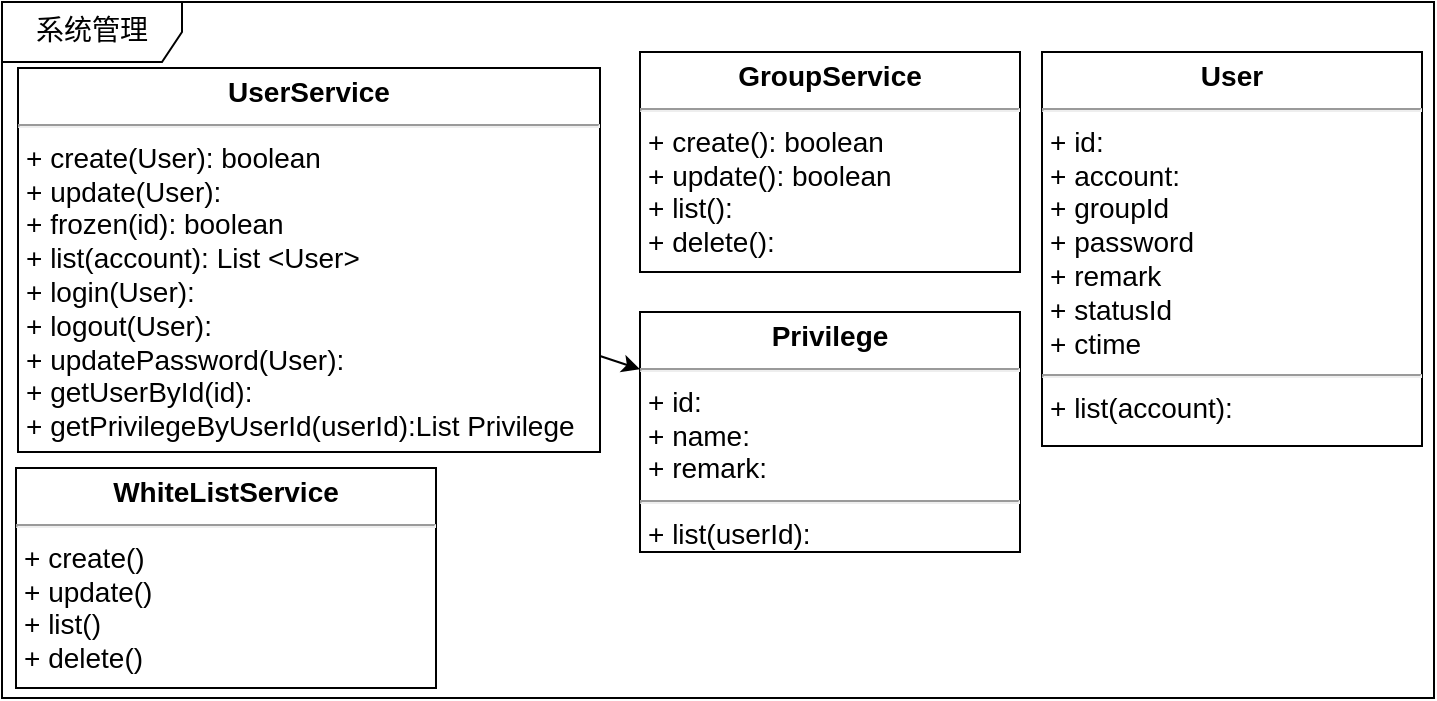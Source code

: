 <mxfile version="10.6.1" type="github"><diagram name="Page-1" id="c4acf3e9-155e-7222-9cf6-157b1a14988f"><mxGraphModel dx="1007" dy="579" grid="1" gridSize="10" guides="1" tooltips="1" connect="1" arrows="1" fold="1" page="1" pageScale="1" pageWidth="850" pageHeight="1100" background="#ffffff" math="0" shadow="0"><root><mxCell id="0"/><mxCell id="1" parent="0"/><mxCell id="17acba5748e5396b-1" value="系统管理" style="shape=umlFrame;whiteSpace=wrap;html=1;rounded=0;shadow=0;comic=0;labelBackgroundColor=none;strokeColor=#000000;strokeWidth=1;fillColor=#ffffff;fontFamily=Verdana;fontSize=14;fontColor=#000000;align=center;width=90;height=30;" parent="1" vertex="1"><mxGeometry x="51" y="45" width="716" height="348" as="geometry"/></mxCell><mxCell id="t1hmLruLxijfEGIuP8oO-6" style="rounded=0;orthogonalLoop=1;jettySize=auto;html=1;exitX=1;exitY=0.75;exitDx=0;exitDy=0;fontSize=14;" parent="1" source="vEkVPUGvCXJWhTbXQgpN-3" target="t1hmLruLxijfEGIuP8oO-4" edge="1"><mxGeometry relative="1" as="geometry"/></mxCell><mxCell id="vEkVPUGvCXJWhTbXQgpN-3" value="&lt;p style=&quot;margin: 4px 0px 0px ; text-align: center ; font-size: 14px&quot;&gt;&lt;b style=&quot;font-size: 14px&quot;&gt;UserService&lt;/b&gt;&lt;/p&gt;&lt;hr style=&quot;font-size: 14px&quot;&gt;&lt;p style=&quot;margin: 0px 0px 0px 4px ; font-size: 14px&quot;&gt;+ create(User): boolean&lt;br style=&quot;font-size: 14px&quot;&gt;&lt;/p&gt;&lt;p style=&quot;margin: 0px 0px 0px 4px ; font-size: 14px&quot;&gt;&lt;span style=&quot;font-size: 14px&quot;&gt;+ update(User):&lt;/span&gt;&lt;br style=&quot;font-size: 14px&quot;&gt;&lt;/p&gt;&lt;p style=&quot;margin: 0px 0px 0px 4px ; font-size: 14px&quot;&gt;+ frozen(id): boolean&lt;/p&gt;&lt;p style=&quot;margin: 0px 0px 0px 4px ; font-size: 14px&quot;&gt;+ list(account): List &amp;lt;User&amp;gt;&lt;/p&gt;&lt;p style=&quot;margin: 0px 0px 0px 4px ; font-size: 14px&quot;&gt;+ login(User):&lt;/p&gt;&lt;p style=&quot;margin: 0px 0px 0px 4px ; font-size: 14px&quot;&gt;+ logout(User):&lt;/p&gt;&lt;p style=&quot;margin: 0px 0px 0px 4px ; font-size: 14px&quot;&gt;+ updatePassword(User):&lt;/p&gt;&lt;p style=&quot;margin: 0px 0px 0px 4px ; font-size: 14px&quot;&gt;+ getUserById(id):&lt;/p&gt;&lt;p style=&quot;margin: 0px 0px 0px 4px ; font-size: 14px&quot;&gt;&lt;span style=&quot;font-size: 14px&quot;&gt;+ getPrivilegeByUserId(userId):&lt;/span&gt;&lt;span&gt;List Privilege&lt;/span&gt;&lt;/p&gt;&lt;div style=&quot;font-size: 14px&quot;&gt;&lt;br style=&quot;font-size: 14px&quot;&gt;&lt;/div&gt;" style="verticalAlign=top;align=left;overflow=fill;fontSize=14;fontFamily=Helvetica;html=1;" parent="1" vertex="1"><mxGeometry x="59" y="78" width="291" height="192" as="geometry"/></mxCell><mxCell id="t1hmLruLxijfEGIuP8oO-1" value="&lt;p style=&quot;margin: 4px 0px 0px ; text-align: center ; font-size: 14px&quot;&gt;&lt;b style=&quot;font-size: 14px&quot;&gt;GroupService&lt;/b&gt;&lt;/p&gt;&lt;hr style=&quot;font-size: 14px&quot;&gt;&lt;p style=&quot;margin: 0px 0px 0px 4px ; font-size: 14px&quot;&gt;+ create(): boolean&lt;br style=&quot;font-size: 14px&quot;&gt;&lt;/p&gt;&lt;p style=&quot;margin: 0px 0px 0px 4px ; font-size: 14px&quot;&gt;&lt;span style=&quot;font-size: 14px&quot;&gt;+ update(): boolean&lt;/span&gt;&lt;br style=&quot;font-size: 14px&quot;&gt;&lt;/p&gt;&lt;p style=&quot;margin: 0px 0px 0px 4px ; font-size: 14px&quot;&gt;&lt;span style=&quot;font-size: 14px&quot;&gt;+ list():&lt;/span&gt;&lt;br style=&quot;font-size: 14px&quot;&gt;&lt;/p&gt;&lt;p style=&quot;margin: 0px 0px 0px 4px ; font-size: 14px&quot;&gt;+ delete():&lt;/p&gt;" style="verticalAlign=top;align=left;overflow=fill;fontSize=14;fontFamily=Helvetica;html=1;" parent="1" vertex="1"><mxGeometry x="370" y="70" width="190" height="110" as="geometry"/></mxCell><mxCell id="t1hmLruLxijfEGIuP8oO-2" value="&lt;p style=&quot;margin: 4px 0px 0px ; text-align: center ; font-size: 14px&quot;&gt;&lt;b style=&quot;font-size: 14px;&quot;&gt;WhiteListService&lt;/b&gt;&lt;/p&gt;&lt;hr style=&quot;font-size: 14px&quot;&gt;&lt;p style=&quot;margin: 0px 0px 0px 4px ; font-size: 14px&quot;&gt;+ create()&lt;br style=&quot;font-size: 14px;&quot;&gt;&lt;/p&gt;&lt;p style=&quot;margin: 0px 0px 0px 4px ; font-size: 14px&quot;&gt;&lt;span style=&quot;font-size: 14px;&quot;&gt;+ update()&lt;/span&gt;&lt;br style=&quot;font-size: 14px;&quot;&gt;&lt;/p&gt;&lt;p style=&quot;margin: 0px 0px 0px 4px ; font-size: 14px&quot;&gt;&lt;span style=&quot;font-size: 14px;&quot;&gt;+ list()&lt;/span&gt;&lt;br style=&quot;font-size: 14px;&quot;&gt;&lt;/p&gt;&lt;p style=&quot;margin: 0px 0px 0px 4px ; font-size: 14px&quot;&gt;+ delete()&lt;/p&gt;" style="verticalAlign=top;align=left;overflow=fill;fontSize=14;fontFamily=Helvetica;html=1;" parent="1" vertex="1"><mxGeometry x="58" y="278" width="210" height="110" as="geometry"/></mxCell><mxCell id="t1hmLruLxijfEGIuP8oO-4" value="&lt;p style=&quot;margin: 4px 0px 0px ; text-align: center ; font-size: 14px&quot;&gt;&lt;b style=&quot;font-size: 14px;&quot;&gt;Privilege&lt;/b&gt;&lt;br style=&quot;font-size: 14px;&quot;&gt;&lt;/p&gt;&lt;hr style=&quot;font-size: 14px&quot;&gt;&lt;p style=&quot;margin: 0px 0px 0px 4px ; font-size: 14px&quot;&gt;+ id:&amp;nbsp;&lt;/p&gt;&lt;p style=&quot;margin: 0px 0px 0px 4px ; font-size: 14px&quot;&gt;+ name:&amp;nbsp;&lt;/p&gt;&lt;p style=&quot;margin: 0px 0px 0px 4px ; font-size: 14px&quot;&gt;+ remark:&amp;nbsp;&lt;/p&gt;&lt;hr style=&quot;font-size: 14px&quot;&gt;&lt;p style=&quot;margin: 0px 0px 0px 4px ; font-size: 14px&quot;&gt;+ list(userId):&lt;br style=&quot;font-size: 14px;&quot;&gt;&lt;/p&gt;" style="verticalAlign=top;align=left;overflow=fill;fontSize=14;fontFamily=Helvetica;html=1;" parent="1" vertex="1"><mxGeometry x="370" y="200" width="190" height="120" as="geometry"/></mxCell><mxCell id="URDlWUu4MGl15SOjjsoH-2" value="&lt;p style=&quot;margin: 4px 0px 0px ; text-align: center ; font-size: 14px&quot;&gt;&lt;b&gt;User&lt;/b&gt;&lt;/p&gt;&lt;hr style=&quot;font-size: 14px&quot;&gt;&lt;p style=&quot;margin: 0px 0px 0px 4px ; font-size: 14px&quot;&gt;+ id:&amp;nbsp;&lt;/p&gt;&lt;p style=&quot;margin: 0px 0px 0px 4px ; font-size: 14px&quot;&gt;+ account:&amp;nbsp;&lt;/p&gt;&lt;p style=&quot;margin: 0px 0px 0px 4px ; font-size: 14px&quot;&gt;+ groupId&lt;/p&gt;&lt;p style=&quot;margin: 0px 0px 0px 4px ; font-size: 14px&quot;&gt;&lt;span&gt;+ password&amp;nbsp;&lt;/span&gt;&lt;br&gt;&lt;/p&gt;&lt;p style=&quot;margin: 0px 0px 0px 4px ; font-size: 14px&quot;&gt;&lt;span&gt;+ remark&lt;/span&gt;&lt;/p&gt;&lt;p style=&quot;margin: 0px 0px 0px 4px ; font-size: 14px&quot;&gt;&lt;span&gt;+ statusId&lt;/span&gt;&lt;/p&gt;&lt;p style=&quot;margin: 0px 0px 0px 4px ; font-size: 14px&quot;&gt;&lt;span&gt;+ ctime&lt;/span&gt;&lt;/p&gt;&lt;hr style=&quot;font-size: 14px&quot;&gt;&lt;p style=&quot;margin: 0px 0px 0px 4px ; font-size: 14px&quot;&gt;+ list(account):&lt;br style=&quot;font-size: 14px&quot;&gt;&lt;/p&gt;" style="verticalAlign=top;align=left;overflow=fill;fontSize=14;fontFamily=Helvetica;html=1;" parent="1" vertex="1"><mxGeometry x="571" y="70" width="190" height="197" as="geometry"/></mxCell></root></mxGraphModel></diagram></mxfile>